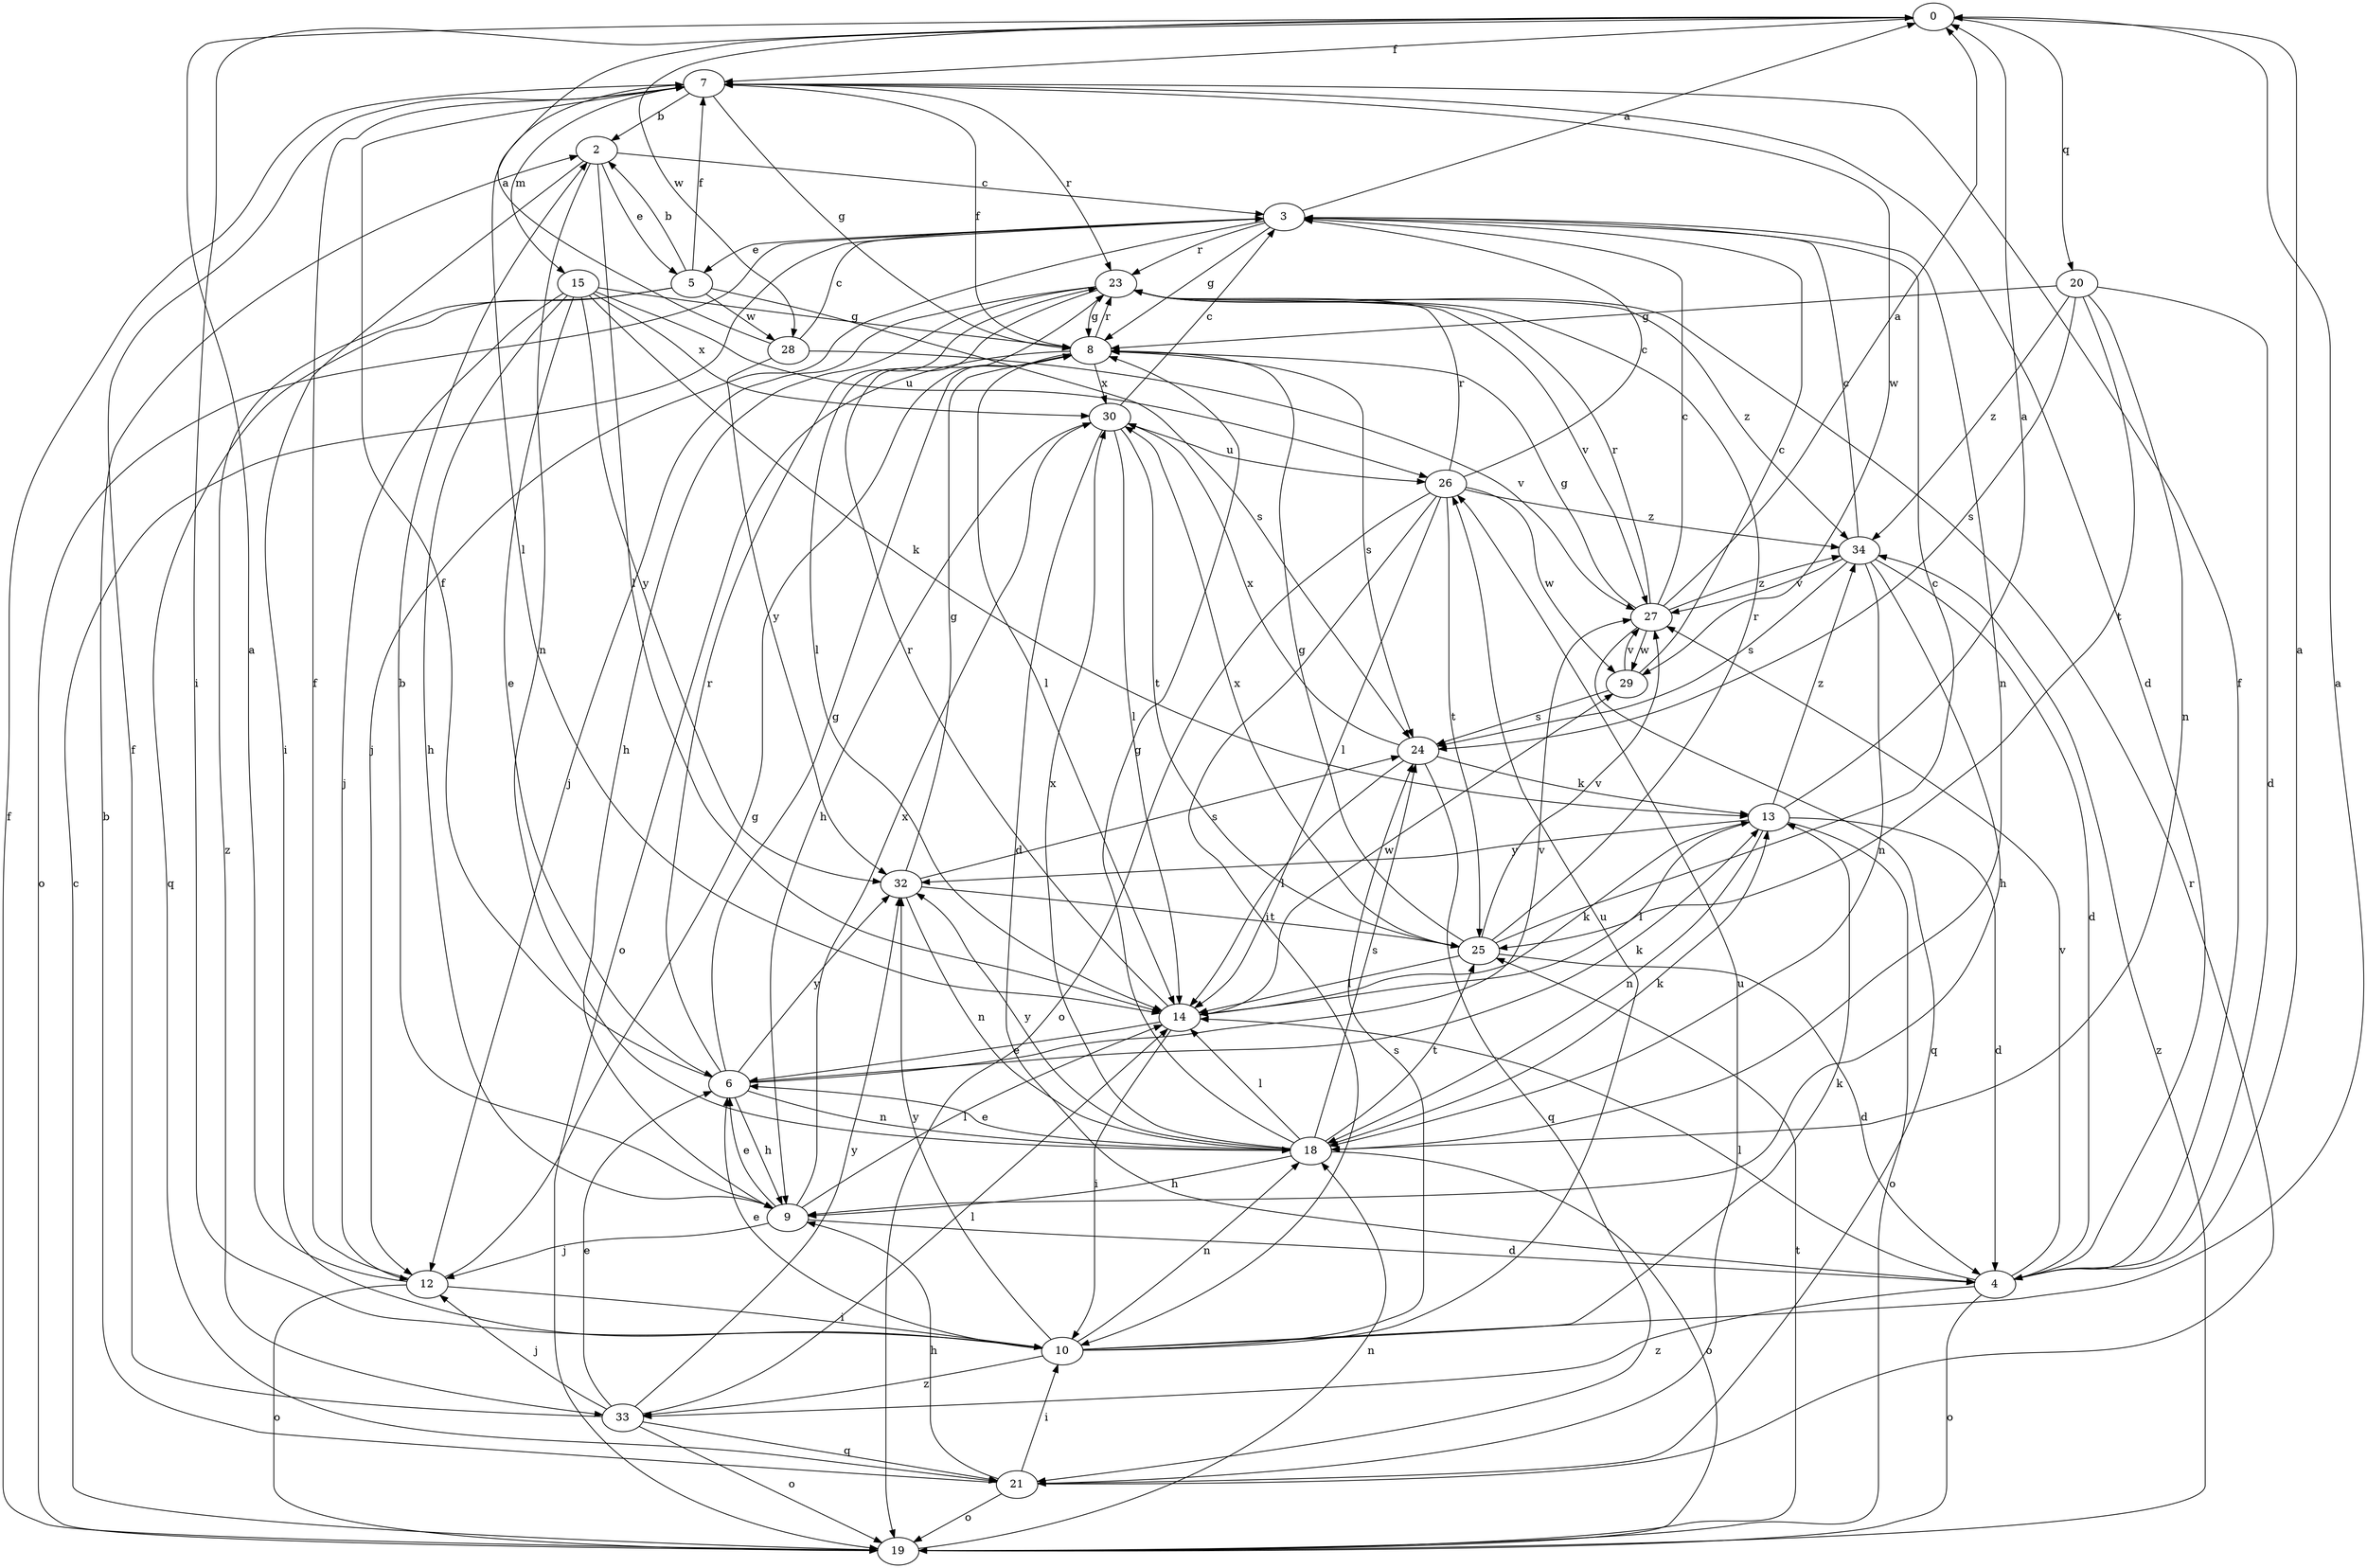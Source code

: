 strict digraph  {
0;
2;
3;
4;
5;
6;
7;
8;
9;
10;
12;
13;
14;
15;
18;
19;
20;
21;
23;
24;
25;
26;
27;
28;
29;
30;
32;
33;
34;
0 -> 7  [label=f];
0 -> 10  [label=i];
0 -> 20  [label=q];
0 -> 28  [label=w];
2 -> 3  [label=c];
2 -> 5  [label=e];
2 -> 10  [label=i];
2 -> 14  [label=l];
2 -> 18  [label=n];
3 -> 0  [label=a];
3 -> 5  [label=e];
3 -> 8  [label=g];
3 -> 12  [label=j];
3 -> 18  [label=n];
3 -> 19  [label=o];
3 -> 23  [label=r];
4 -> 0  [label=a];
4 -> 7  [label=f];
4 -> 14  [label=l];
4 -> 19  [label=o];
4 -> 27  [label=v];
4 -> 33  [label=z];
5 -> 2  [label=b];
5 -> 7  [label=f];
5 -> 21  [label=q];
5 -> 24  [label=s];
5 -> 28  [label=w];
5 -> 33  [label=z];
6 -> 7  [label=f];
6 -> 8  [label=g];
6 -> 9  [label=h];
6 -> 13  [label=k];
6 -> 18  [label=n];
6 -> 23  [label=r];
6 -> 27  [label=v];
6 -> 32  [label=y];
7 -> 2  [label=b];
7 -> 4  [label=d];
7 -> 8  [label=g];
7 -> 14  [label=l];
7 -> 15  [label=m];
7 -> 23  [label=r];
7 -> 29  [label=w];
8 -> 7  [label=f];
8 -> 14  [label=l];
8 -> 19  [label=o];
8 -> 23  [label=r];
8 -> 24  [label=s];
8 -> 30  [label=x];
9 -> 2  [label=b];
9 -> 4  [label=d];
9 -> 6  [label=e];
9 -> 12  [label=j];
9 -> 14  [label=l];
9 -> 30  [label=x];
10 -> 0  [label=a];
10 -> 6  [label=e];
10 -> 13  [label=k];
10 -> 18  [label=n];
10 -> 24  [label=s];
10 -> 26  [label=u];
10 -> 32  [label=y];
10 -> 33  [label=z];
12 -> 0  [label=a];
12 -> 7  [label=f];
12 -> 8  [label=g];
12 -> 10  [label=i];
12 -> 19  [label=o];
13 -> 0  [label=a];
13 -> 4  [label=d];
13 -> 14  [label=l];
13 -> 18  [label=n];
13 -> 19  [label=o];
13 -> 32  [label=y];
13 -> 34  [label=z];
14 -> 6  [label=e];
14 -> 10  [label=i];
14 -> 13  [label=k];
14 -> 23  [label=r];
14 -> 29  [label=w];
15 -> 6  [label=e];
15 -> 8  [label=g];
15 -> 9  [label=h];
15 -> 12  [label=j];
15 -> 13  [label=k];
15 -> 26  [label=u];
15 -> 30  [label=x];
15 -> 32  [label=y];
18 -> 6  [label=e];
18 -> 8  [label=g];
18 -> 9  [label=h];
18 -> 13  [label=k];
18 -> 14  [label=l];
18 -> 19  [label=o];
18 -> 24  [label=s];
18 -> 25  [label=t];
18 -> 30  [label=x];
18 -> 32  [label=y];
19 -> 3  [label=c];
19 -> 7  [label=f];
19 -> 18  [label=n];
19 -> 25  [label=t];
19 -> 34  [label=z];
20 -> 4  [label=d];
20 -> 8  [label=g];
20 -> 18  [label=n];
20 -> 24  [label=s];
20 -> 25  [label=t];
20 -> 34  [label=z];
21 -> 2  [label=b];
21 -> 9  [label=h];
21 -> 10  [label=i];
21 -> 19  [label=o];
21 -> 23  [label=r];
21 -> 26  [label=u];
23 -> 8  [label=g];
23 -> 9  [label=h];
23 -> 12  [label=j];
23 -> 14  [label=l];
23 -> 27  [label=v];
23 -> 34  [label=z];
24 -> 13  [label=k];
24 -> 14  [label=l];
24 -> 21  [label=q];
24 -> 30  [label=x];
25 -> 3  [label=c];
25 -> 4  [label=d];
25 -> 8  [label=g];
25 -> 14  [label=l];
25 -> 23  [label=r];
25 -> 27  [label=v];
25 -> 30  [label=x];
26 -> 3  [label=c];
26 -> 10  [label=i];
26 -> 14  [label=l];
26 -> 19  [label=o];
26 -> 23  [label=r];
26 -> 25  [label=t];
26 -> 29  [label=w];
26 -> 34  [label=z];
27 -> 0  [label=a];
27 -> 3  [label=c];
27 -> 8  [label=g];
27 -> 21  [label=q];
27 -> 23  [label=r];
27 -> 29  [label=w];
27 -> 34  [label=z];
28 -> 0  [label=a];
28 -> 3  [label=c];
28 -> 27  [label=v];
28 -> 32  [label=y];
29 -> 3  [label=c];
29 -> 24  [label=s];
29 -> 27  [label=v];
30 -> 3  [label=c];
30 -> 4  [label=d];
30 -> 9  [label=h];
30 -> 14  [label=l];
30 -> 25  [label=t];
30 -> 26  [label=u];
32 -> 8  [label=g];
32 -> 18  [label=n];
32 -> 24  [label=s];
32 -> 25  [label=t];
33 -> 6  [label=e];
33 -> 7  [label=f];
33 -> 12  [label=j];
33 -> 14  [label=l];
33 -> 19  [label=o];
33 -> 21  [label=q];
33 -> 32  [label=y];
34 -> 3  [label=c];
34 -> 4  [label=d];
34 -> 9  [label=h];
34 -> 18  [label=n];
34 -> 24  [label=s];
34 -> 27  [label=v];
}

